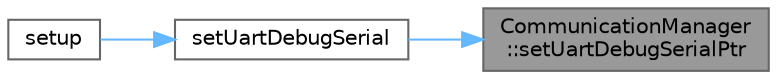 digraph "CommunicationManager::setUartDebugSerialPtr"
{
 // LATEX_PDF_SIZE
  bgcolor="transparent";
  edge [fontname=Helvetica,fontsize=10,labelfontname=Helvetica,labelfontsize=10];
  node [fontname=Helvetica,fontsize=10,shape=box,height=0.2,width=0.4];
  rankdir="RL";
  Node1 [id="Node000001",label="CommunicationManager\l::setUartDebugSerialPtr",height=0.2,width=0.4,color="gray40", fillcolor="grey60", style="filled", fontcolor="black",tooltip="Set the UART debug serial pointer for message routing."];
  Node1 -> Node2 [id="edge1_Node000001_Node000002",dir="back",color="steelblue1",style="solid",tooltip=" "];
  Node2 [id="Node000002",label="setUartDebugSerial",height=0.2,width=0.4,color="grey40", fillcolor="white", style="filled",URL="$main_8cpp.html#a4f117f5bf443f8b45c7c7b17888fdb37",tooltip=" "];
  Node2 -> Node3 [id="edge2_Node000002_Node000003",dir="back",color="steelblue1",style="solid",tooltip=" "];
  Node3 [id="Node000003",label="setup",height=0.2,width=0.4,color="grey40", fillcolor="white", style="filled",URL="$main_8cpp.html#a4fc01d736fe50cf5b977f755b675f11d",tooltip=" "];
}
